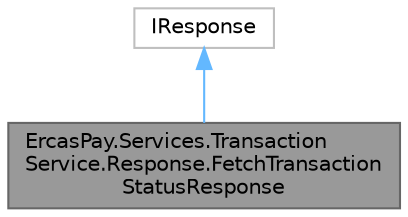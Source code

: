 digraph "ErcasPay.Services.TransactionService.Response.FetchTransactionStatusResponse"
{
 // LATEX_PDF_SIZE
  bgcolor="transparent";
  edge [fontname=Helvetica,fontsize=10,labelfontname=Helvetica,labelfontsize=10];
  node [fontname=Helvetica,fontsize=10,shape=box,height=0.2,width=0.4];
  Node1 [id="Node000001",label="ErcasPay.Services.Transaction\lService.Response.FetchTransaction\lStatusResponse",height=0.2,width=0.4,color="gray40", fillcolor="grey60", style="filled", fontcolor="black",tooltip="Fetch transaction status API response."];
  Node2 -> Node1 [id="edge1_Node000001_Node000002",dir="back",color="steelblue1",style="solid",tooltip=" "];
  Node2 [id="Node000002",label="IResponse",height=0.2,width=0.4,color="grey75", fillcolor="white", style="filled",URL="$interfaceErcasPay_1_1Base_1_1Response_1_1IResponse.html",tooltip=" "];
}
